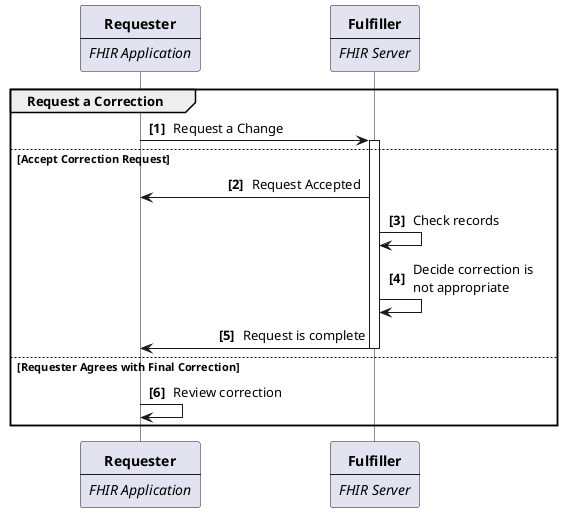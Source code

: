 @startuml
skinparam DefaultTextAlignment center
skinparam SequenceMessageAlignment direction
skinparam Padding 2
skinparam ParticipantPadding 60
skinparam LifelineStrategy solid
autonumber "<b>[###]</b>"

participant R [
  **Requester**
  ----
  //FHIR Application//
]
participant F [
  **Fulfiller**
  ----
  //FHIR Server//
]

group Request a Correction
  R->F : Request a Change
else Accept Correction Request
  Activate F
    F->R : Request Accepted
    F->F : Check records
    F->F : Decide correction is\nnot appropriate
    F->R : Request is complete
  Deactivate F
else Requester Agrees with Final Correction
  R->R : Review correction
end



@enduml
